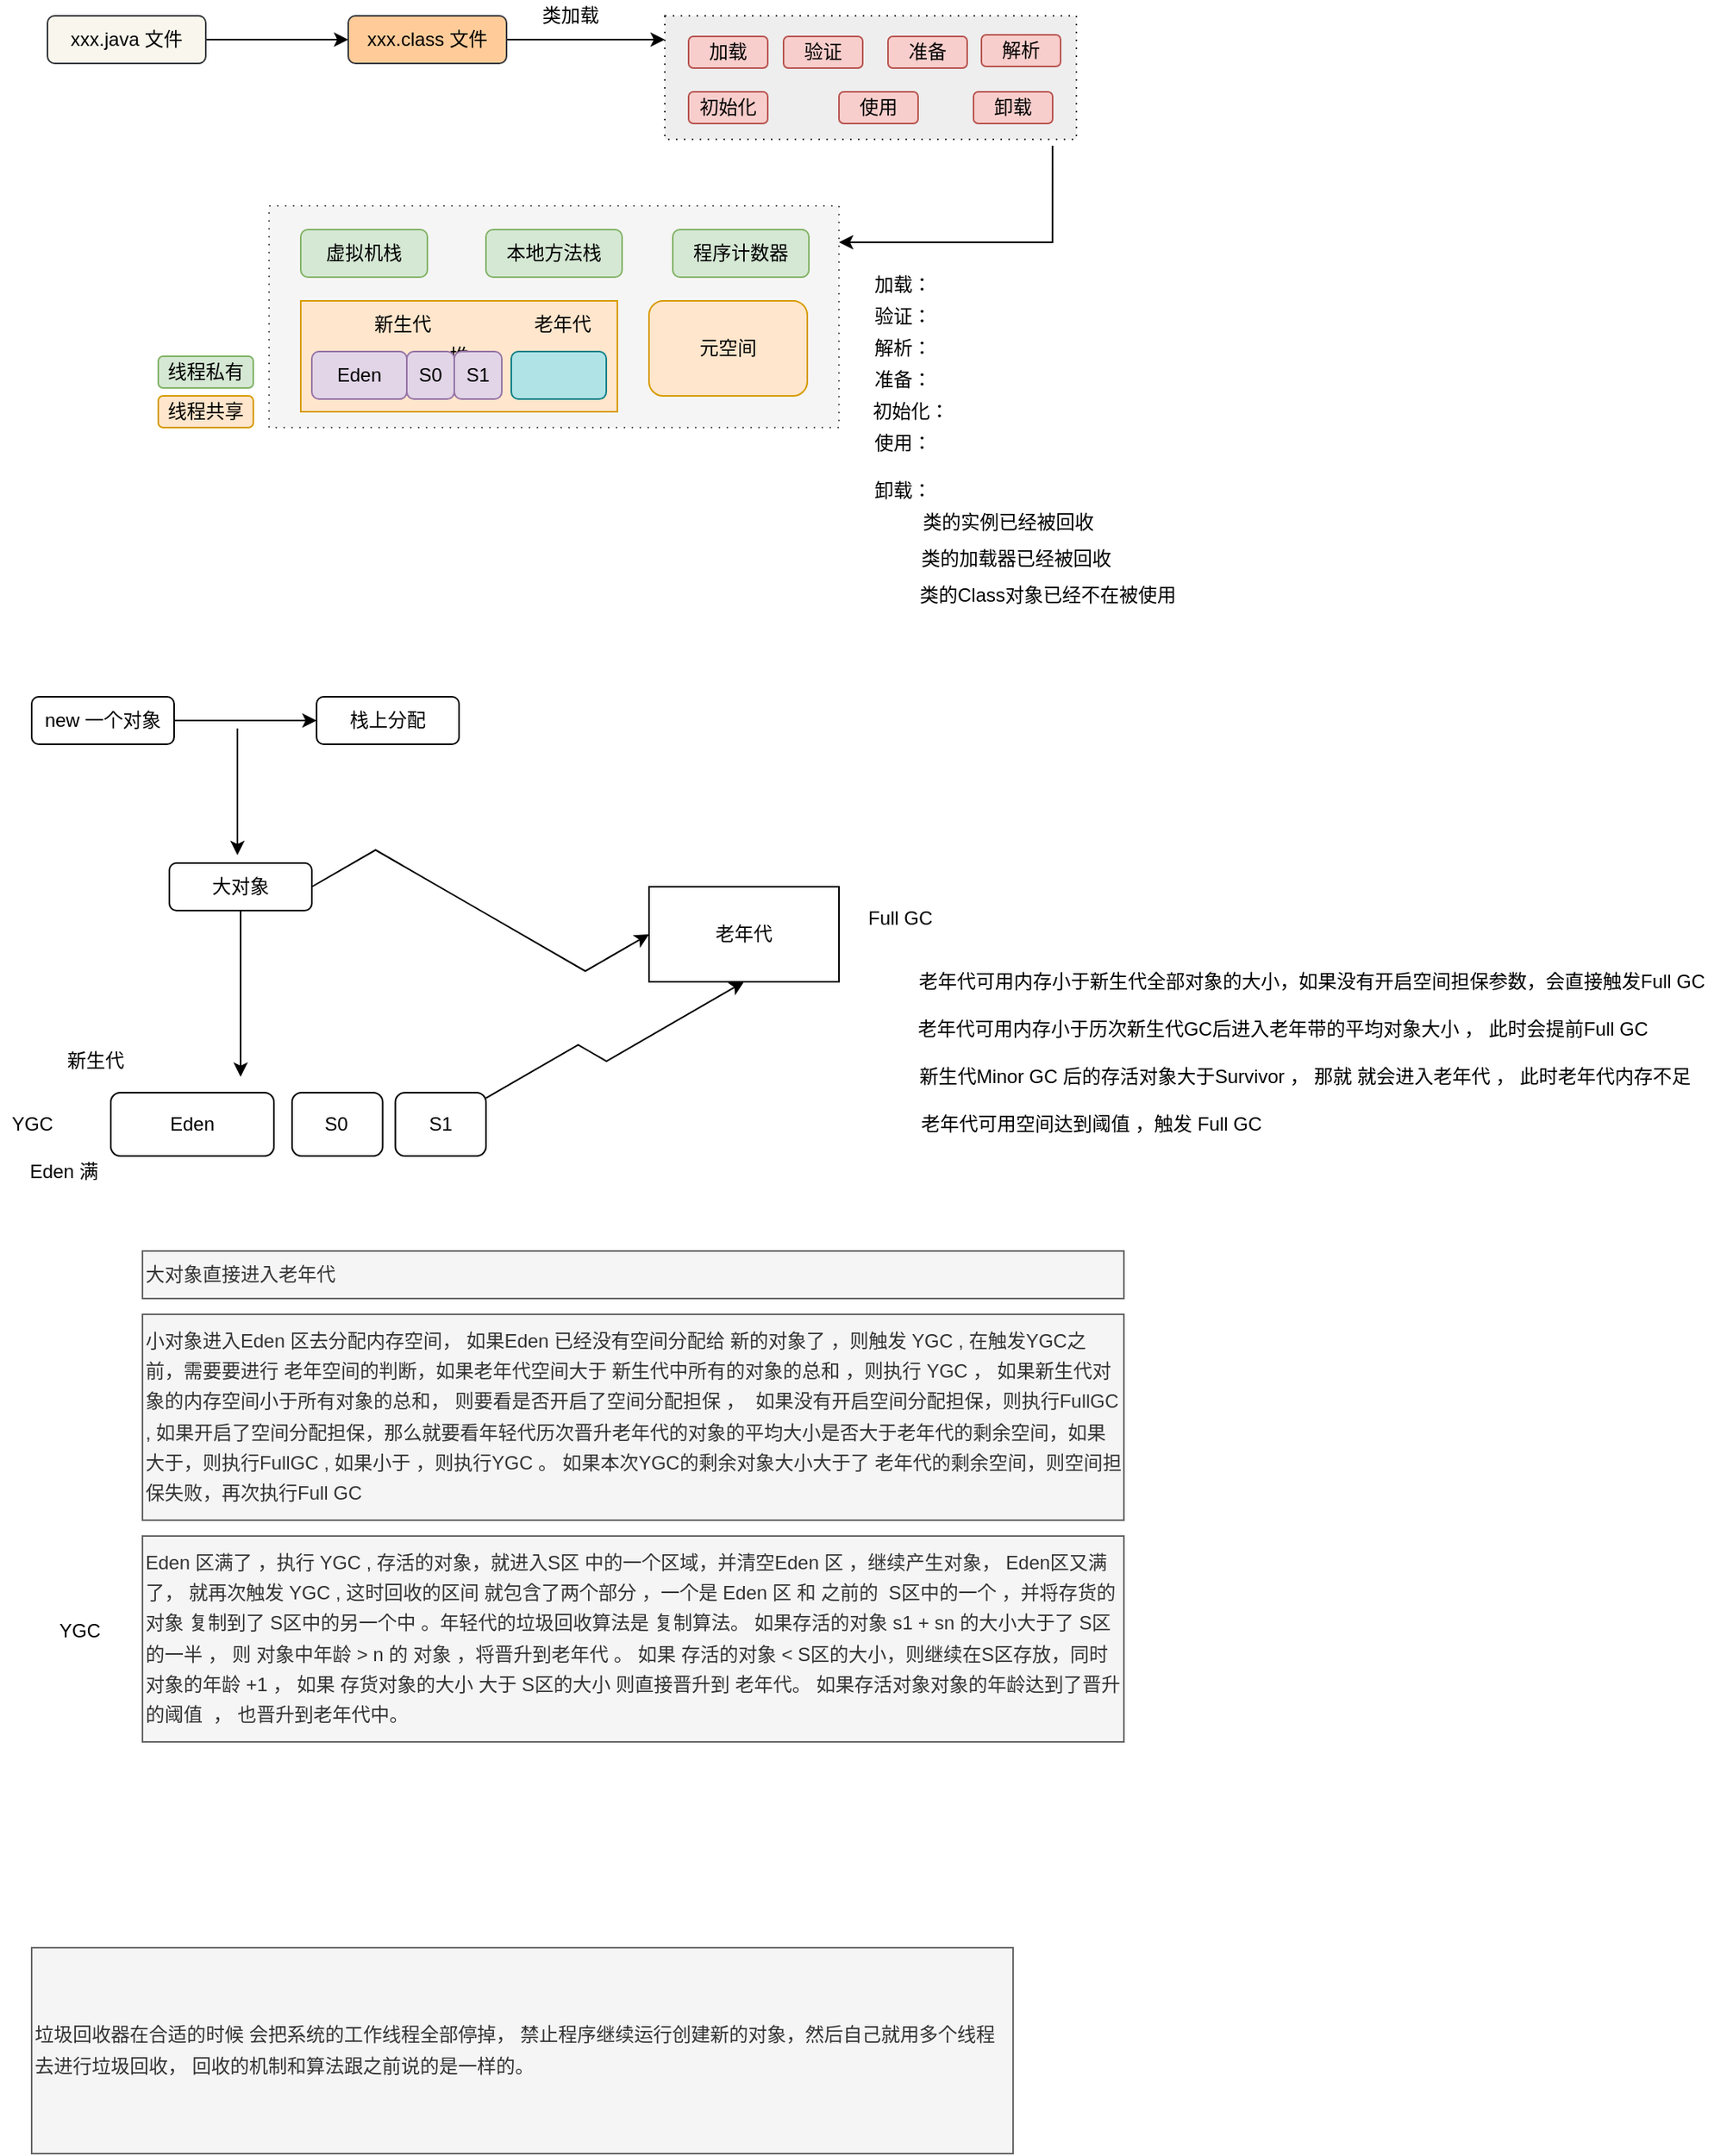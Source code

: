 <mxfile version="14.8.4" type="github" pages="2">
  <diagram id="AmMhCL5ko8pbZrgD_9A5" name="原理知识">
    <mxGraphModel dx="1298" dy="762" grid="1" gridSize="10" guides="1" tooltips="1" connect="1" arrows="1" fold="1" page="1" pageScale="1" pageWidth="827" pageHeight="1169" math="0" shadow="0">
      <root>
        <mxCell id="0" />
        <mxCell id="1" parent="0" />
        <mxCell id="PQV-pVrRZlmo7M8hPWrU-19" value="" style="rounded=0;whiteSpace=wrap;html=1;dashed=1;dashPattern=1 4;fillColor=#f5f5f5;strokeColor=#666666;fontColor=#333333;" parent="1" vertex="1">
          <mxGeometry x="190" y="170" width="360" height="140" as="geometry" />
        </mxCell>
        <mxCell id="PQV-pVrRZlmo7M8hPWrU-2" style="edgeStyle=orthogonalEdgeStyle;rounded=0;orthogonalLoop=1;jettySize=auto;html=1;exitX=1;exitY=0.5;exitDx=0;exitDy=0;" parent="1" source="PQV-pVrRZlmo7M8hPWrU-1" edge="1">
          <mxGeometry relative="1" as="geometry">
            <mxPoint x="240" y="65" as="targetPoint" />
          </mxGeometry>
        </mxCell>
        <mxCell id="PQV-pVrRZlmo7M8hPWrU-1" value="xxx.java 文件" style="rounded=1;whiteSpace=wrap;html=1;fillColor=#f9f7ed;strokeColor=#36393d;" parent="1" vertex="1">
          <mxGeometry x="50" y="50" width="100" height="30" as="geometry" />
        </mxCell>
        <mxCell id="PQV-pVrRZlmo7M8hPWrU-4" style="edgeStyle=orthogonalEdgeStyle;rounded=0;orthogonalLoop=1;jettySize=auto;html=1;" parent="1" source="PQV-pVrRZlmo7M8hPWrU-3" edge="1">
          <mxGeometry relative="1" as="geometry">
            <mxPoint x="440" y="65" as="targetPoint" />
          </mxGeometry>
        </mxCell>
        <mxCell id="PQV-pVrRZlmo7M8hPWrU-3" value="xxx.class 文件" style="rounded=1;whiteSpace=wrap;html=1;fillColor=#ffcc99;strokeColor=#36393d;" parent="1" vertex="1">
          <mxGeometry x="240" y="50" width="100" height="30" as="geometry" />
        </mxCell>
        <mxCell id="PQV-pVrRZlmo7M8hPWrU-29" style="edgeStyle=orthogonalEdgeStyle;rounded=0;orthogonalLoop=1;jettySize=auto;html=1;exitX=0.942;exitY=1.051;exitDx=0;exitDy=0;entryX=1;entryY=0.164;entryDx=0;entryDy=0;entryPerimeter=0;exitPerimeter=0;" parent="1" source="PQV-pVrRZlmo7M8hPWrU-5" target="PQV-pVrRZlmo7M8hPWrU-19" edge="1">
          <mxGeometry relative="1" as="geometry">
            <Array as="points">
              <mxPoint x="685" y="193" />
            </Array>
          </mxGeometry>
        </mxCell>
        <mxCell id="PQV-pVrRZlmo7M8hPWrU-5" value="" style="rounded=0;whiteSpace=wrap;html=1;dashed=1;dashPattern=1 4;fillColor=#eeeeee;strokeColor=#36393d;" parent="1" vertex="1">
          <mxGeometry x="440" y="50" width="260" height="78" as="geometry" />
        </mxCell>
        <mxCell id="PQV-pVrRZlmo7M8hPWrU-6" value="类加载" style="text;html=1;align=center;verticalAlign=middle;resizable=0;points=[];autosize=1;strokeColor=none;" parent="1" vertex="1">
          <mxGeometry x="355" y="40" width="50" height="20" as="geometry" />
        </mxCell>
        <mxCell id="PQV-pVrRZlmo7M8hPWrU-7" value="加载" style="rounded=1;whiteSpace=wrap;html=1;fillColor=#f8cecc;strokeColor=#b85450;" parent="1" vertex="1">
          <mxGeometry x="455" y="63" width="50" height="20" as="geometry" />
        </mxCell>
        <mxCell id="PQV-pVrRZlmo7M8hPWrU-8" value="验证" style="rounded=1;whiteSpace=wrap;html=1;fillColor=#f8cecc;strokeColor=#b85450;" parent="1" vertex="1">
          <mxGeometry x="515" y="63" width="50" height="20" as="geometry" />
        </mxCell>
        <mxCell id="PQV-pVrRZlmo7M8hPWrU-9" value="解析" style="rounded=1;whiteSpace=wrap;html=1;fillColor=#f8cecc;strokeColor=#b85450;" parent="1" vertex="1">
          <mxGeometry x="640" y="62" width="50" height="20" as="geometry" />
        </mxCell>
        <mxCell id="PQV-pVrRZlmo7M8hPWrU-10" value="准备" style="rounded=1;whiteSpace=wrap;html=1;fillColor=#f8cecc;strokeColor=#b85450;" parent="1" vertex="1">
          <mxGeometry x="581" y="63" width="50" height="20" as="geometry" />
        </mxCell>
        <mxCell id="PQV-pVrRZlmo7M8hPWrU-11" value="初始化" style="rounded=1;whiteSpace=wrap;html=1;fillColor=#f8cecc;strokeColor=#b85450;" parent="1" vertex="1">
          <mxGeometry x="455" y="98" width="50" height="20" as="geometry" />
        </mxCell>
        <mxCell id="PQV-pVrRZlmo7M8hPWrU-12" value="使用" style="rounded=1;whiteSpace=wrap;html=1;fillColor=#f8cecc;strokeColor=#b85450;" parent="1" vertex="1">
          <mxGeometry x="550" y="98" width="50" height="20" as="geometry" />
        </mxCell>
        <mxCell id="PQV-pVrRZlmo7M8hPWrU-13" value="卸载" style="rounded=1;whiteSpace=wrap;html=1;fillColor=#f8cecc;strokeColor=#b85450;" parent="1" vertex="1">
          <mxGeometry x="635" y="98" width="50" height="20" as="geometry" />
        </mxCell>
        <mxCell id="PQV-pVrRZlmo7M8hPWrU-14" value="虚拟机栈" style="rounded=1;whiteSpace=wrap;html=1;fillColor=#d5e8d4;strokeColor=#82b366;" parent="1" vertex="1">
          <mxGeometry x="210" y="185" width="80" height="30" as="geometry" />
        </mxCell>
        <mxCell id="PQV-pVrRZlmo7M8hPWrU-15" value="本地方法栈" style="rounded=1;whiteSpace=wrap;html=1;fillColor=#d5e8d4;strokeColor=#82b366;" parent="1" vertex="1">
          <mxGeometry x="327" y="185" width="86" height="30" as="geometry" />
        </mxCell>
        <mxCell id="PQV-pVrRZlmo7M8hPWrU-16" value="程序计数器" style="rounded=1;whiteSpace=wrap;html=1;fillColor=#d5e8d4;strokeColor=#82b366;" parent="1" vertex="1">
          <mxGeometry x="445" y="185" width="86" height="30" as="geometry" />
        </mxCell>
        <mxCell id="PQV-pVrRZlmo7M8hPWrU-17" value="堆" style="rounded=0;whiteSpace=wrap;html=1;fillColor=#ffe6cc;strokeColor=#d79b00;" parent="1" vertex="1">
          <mxGeometry x="210" y="230" width="200" height="70" as="geometry" />
        </mxCell>
        <mxCell id="PQV-pVrRZlmo7M8hPWrU-18" value="元空间" style="rounded=1;whiteSpace=wrap;html=1;fillColor=#ffe6cc;strokeColor=#d79b00;" parent="1" vertex="1">
          <mxGeometry x="430" y="230" width="100" height="60" as="geometry" />
        </mxCell>
        <mxCell id="PQV-pVrRZlmo7M8hPWrU-23" value="" style="group" parent="1" vertex="1" connectable="0">
          <mxGeometry x="217" y="262" width="120" height="30" as="geometry" />
        </mxCell>
        <mxCell id="PQV-pVrRZlmo7M8hPWrU-20" value="Eden" style="rounded=1;whiteSpace=wrap;html=1;fillColor=#e1d5e7;strokeColor=#9673a6;" parent="PQV-pVrRZlmo7M8hPWrU-23" vertex="1">
          <mxGeometry width="60" height="30" as="geometry" />
        </mxCell>
        <mxCell id="PQV-pVrRZlmo7M8hPWrU-21" value="S0" style="rounded=1;whiteSpace=wrap;html=1;fillColor=#e1d5e7;strokeColor=#9673a6;" parent="PQV-pVrRZlmo7M8hPWrU-23" vertex="1">
          <mxGeometry x="60" width="30" height="30" as="geometry" />
        </mxCell>
        <mxCell id="PQV-pVrRZlmo7M8hPWrU-22" value="S1" style="rounded=1;whiteSpace=wrap;html=1;fillColor=#e1d5e7;strokeColor=#9673a6;" parent="PQV-pVrRZlmo7M8hPWrU-23" vertex="1">
          <mxGeometry x="90" width="30" height="30" as="geometry" />
        </mxCell>
        <mxCell id="PQV-pVrRZlmo7M8hPWrU-24" value="" style="rounded=1;whiteSpace=wrap;html=1;fillColor=#b0e3e6;strokeColor=#0e8088;" parent="1" vertex="1">
          <mxGeometry x="343" y="262" width="60" height="30" as="geometry" />
        </mxCell>
        <mxCell id="PQV-pVrRZlmo7M8hPWrU-25" value="老年代" style="text;html=1;align=center;verticalAlign=middle;resizable=0;points=[];autosize=1;strokeColor=none;" parent="1" vertex="1">
          <mxGeometry x="350" y="235" width="50" height="20" as="geometry" />
        </mxCell>
        <mxCell id="PQV-pVrRZlmo7M8hPWrU-26" value="新生代" style="text;html=1;align=center;verticalAlign=middle;resizable=0;points=[];autosize=1;strokeColor=none;" parent="1" vertex="1">
          <mxGeometry x="249" y="235" width="50" height="20" as="geometry" />
        </mxCell>
        <mxCell id="PQV-pVrRZlmo7M8hPWrU-27" value="线程私有" style="rounded=1;whiteSpace=wrap;html=1;fillColor=#d5e8d4;strokeColor=#82b366;" parent="1" vertex="1">
          <mxGeometry x="120" y="265" width="60" height="20" as="geometry" />
        </mxCell>
        <mxCell id="PQV-pVrRZlmo7M8hPWrU-28" value="线程共享" style="rounded=1;whiteSpace=wrap;html=1;fillColor=#ffe6cc;strokeColor=#d79b00;" parent="1" vertex="1">
          <mxGeometry x="120" y="290" width="60" height="20" as="geometry" />
        </mxCell>
        <mxCell id="PQV-pVrRZlmo7M8hPWrU-31" value="加载：" style="text;html=1;align=center;verticalAlign=middle;resizable=0;points=[];autosize=1;strokeColor=none;" parent="1" vertex="1">
          <mxGeometry x="565" y="210" width="50" height="20" as="geometry" />
        </mxCell>
        <mxCell id="PQV-pVrRZlmo7M8hPWrU-32" value="验证：" style="text;html=1;align=center;verticalAlign=middle;resizable=0;points=[];autosize=1;strokeColor=none;" parent="1" vertex="1">
          <mxGeometry x="565" y="230" width="50" height="20" as="geometry" />
        </mxCell>
        <mxCell id="PQV-pVrRZlmo7M8hPWrU-33" value="解析：" style="text;html=1;align=center;verticalAlign=middle;resizable=0;points=[];autosize=1;strokeColor=none;" parent="1" vertex="1">
          <mxGeometry x="565" y="250" width="50" height="20" as="geometry" />
        </mxCell>
        <mxCell id="PQV-pVrRZlmo7M8hPWrU-34" value="准备：" style="text;html=1;align=center;verticalAlign=middle;resizable=0;points=[];autosize=1;strokeColor=none;" parent="1" vertex="1">
          <mxGeometry x="565" y="270" width="50" height="20" as="geometry" />
        </mxCell>
        <mxCell id="PQV-pVrRZlmo7M8hPWrU-35" value="初始化：" style="text;html=1;align=center;verticalAlign=middle;resizable=0;points=[];autosize=1;strokeColor=none;" parent="1" vertex="1">
          <mxGeometry x="565" y="290" width="60" height="20" as="geometry" />
        </mxCell>
        <mxCell id="PQV-pVrRZlmo7M8hPWrU-36" value="使用：" style="text;html=1;align=center;verticalAlign=middle;resizable=0;points=[];autosize=1;strokeColor=none;" parent="1" vertex="1">
          <mxGeometry x="565" y="310" width="50" height="20" as="geometry" />
        </mxCell>
        <mxCell id="PQV-pVrRZlmo7M8hPWrU-37" value="卸载：" style="text;html=1;align=center;verticalAlign=middle;resizable=0;points=[];autosize=1;strokeColor=none;" parent="1" vertex="1">
          <mxGeometry x="565" y="340" width="50" height="20" as="geometry" />
        </mxCell>
        <mxCell id="PQV-pVrRZlmo7M8hPWrU-38" value="类的实例已经被回收" style="text;html=1;align=center;verticalAlign=middle;whiteSpace=wrap;rounded=0;strokeWidth=0;" parent="1" vertex="1">
          <mxGeometry x="597" y="360" width="120" height="20" as="geometry" />
        </mxCell>
        <mxCell id="PQV-pVrRZlmo7M8hPWrU-39" value="类的加载器已经被回收" style="text;html=1;align=center;verticalAlign=middle;whiteSpace=wrap;rounded=0;strokeWidth=0;" parent="1" vertex="1">
          <mxGeometry x="597" y="383" width="130" height="20" as="geometry" />
        </mxCell>
        <mxCell id="PQV-pVrRZlmo7M8hPWrU-40" value="类的Class对象已经不在被使用" style="text;html=1;align=center;verticalAlign=middle;whiteSpace=wrap;rounded=0;strokeWidth=0;" parent="1" vertex="1">
          <mxGeometry x="597" y="406" width="170" height="20" as="geometry" />
        </mxCell>
        <mxCell id="M2nbLfg0sGjswrngjmOb-2" style="edgeStyle=orthogonalEdgeStyle;rounded=0;orthogonalLoop=1;jettySize=auto;html=1;exitX=1;exitY=0.5;exitDx=0;exitDy=0;" parent="1" source="M2nbLfg0sGjswrngjmOb-1" edge="1">
          <mxGeometry relative="1" as="geometry">
            <mxPoint x="220" y="495" as="targetPoint" />
          </mxGeometry>
        </mxCell>
        <mxCell id="M2nbLfg0sGjswrngjmOb-1" value="new 一个对象" style="rounded=1;whiteSpace=wrap;html=1;" parent="1" vertex="1">
          <mxGeometry x="40" y="480" width="90" height="30" as="geometry" />
        </mxCell>
        <mxCell id="M2nbLfg0sGjswrngjmOb-4" value="栈上分配" style="rounded=1;whiteSpace=wrap;html=1;" parent="1" vertex="1">
          <mxGeometry x="220" y="480" width="90" height="30" as="geometry" />
        </mxCell>
        <mxCell id="M2nbLfg0sGjswrngjmOb-5" value="" style="endArrow=classic;html=1;" parent="1" edge="1">
          <mxGeometry width="50" height="50" relative="1" as="geometry">
            <mxPoint x="170" y="500" as="sourcePoint" />
            <mxPoint x="170" y="580" as="targetPoint" />
          </mxGeometry>
        </mxCell>
        <mxCell id="M2nbLfg0sGjswrngjmOb-8" style="edgeStyle=orthogonalEdgeStyle;rounded=0;orthogonalLoop=1;jettySize=auto;html=1;exitX=0.5;exitY=1;exitDx=0;exitDy=0;" parent="1" source="M2nbLfg0sGjswrngjmOb-6" edge="1">
          <mxGeometry relative="1" as="geometry">
            <mxPoint x="172" y="720" as="targetPoint" />
          </mxGeometry>
        </mxCell>
        <mxCell id="M2nbLfg0sGjswrngjmOb-15" style="edgeStyle=isometricEdgeStyle;rounded=0;orthogonalLoop=1;jettySize=auto;html=1;exitX=1;exitY=0.5;exitDx=0;exitDy=0;entryX=0;entryY=0.5;entryDx=0;entryDy=0;" parent="1" source="M2nbLfg0sGjswrngjmOb-6" target="M2nbLfg0sGjswrngjmOb-7" edge="1">
          <mxGeometry relative="1" as="geometry" />
        </mxCell>
        <mxCell id="M2nbLfg0sGjswrngjmOb-6" value="大对象" style="rounded=1;whiteSpace=wrap;html=1;" parent="1" vertex="1">
          <mxGeometry x="127" y="585" width="90" height="30" as="geometry" />
        </mxCell>
        <mxCell id="M2nbLfg0sGjswrngjmOb-7" value="老年代" style="rounded=0;whiteSpace=wrap;html=1;" parent="1" vertex="1">
          <mxGeometry x="430" y="600" width="120" height="60" as="geometry" />
        </mxCell>
        <mxCell id="M2nbLfg0sGjswrngjmOb-10" value="新生代" style="text;html=1;align=center;verticalAlign=middle;resizable=0;points=[];autosize=1;strokeColor=none;" parent="1" vertex="1">
          <mxGeometry x="55" y="700" width="50" height="20" as="geometry" />
        </mxCell>
        <mxCell id="M2nbLfg0sGjswrngjmOb-13" value="大对象直接进入老年代" style="text;html=1;strokeColor=#666666;fillColor=#f5f5f5;align=left;verticalAlign=middle;whiteSpace=wrap;rounded=0;fontColor=#333333;" parent="1" vertex="1">
          <mxGeometry x="110" y="830" width="620" height="30" as="geometry" />
        </mxCell>
        <mxCell id="M2nbLfg0sGjswrngjmOb-14" value="&lt;p style=&quot;line-height: 160%&quot;&gt;小对象进入Eden 区去分配内存空间， 如果Eden 已经没有空间分配给 新的对象了 ，则触发 YGC , 在触发YGC之前，需要要进行 老年空间的判断，如果老年代空间大于 新生代中所有的对象的总和 ，则执行 YGC ， 如果新生代对象的内存空间小于所有对象的总和， 则要看是否开启了空间分配担保 ，&amp;nbsp; 如果没有开启空间分配担保，则执行FullGC , 如果开启了空间分配担保，那么就要看年轻代历次晋升老年代的对象的平均大小是否大于老年代的剩余空间，如果大于，则执行FullGC , 如果小于 ，则执行YGC 。 如果本次YGC的剩余对象大小大于了 老年代的剩余空间，则空间担保失败，再次执行Full GC&amp;nbsp;&lt;/p&gt;" style="text;html=1;strokeColor=#666666;fillColor=#f5f5f5;align=left;verticalAlign=middle;whiteSpace=wrap;rounded=0;fontColor=#333333;" parent="1" vertex="1">
          <mxGeometry x="110" y="870" width="620" height="130" as="geometry" />
        </mxCell>
        <mxCell id="M2nbLfg0sGjswrngjmOb-16" value="" style="group" parent="1" vertex="1" connectable="0">
          <mxGeometry x="90" y="730" width="237" height="40" as="geometry" />
        </mxCell>
        <mxCell id="M2nbLfg0sGjswrngjmOb-9" value="Eden" style="rounded=1;whiteSpace=wrap;html=1;" parent="M2nbLfg0sGjswrngjmOb-16" vertex="1">
          <mxGeometry width="103.043" height="40" as="geometry" />
        </mxCell>
        <mxCell id="M2nbLfg0sGjswrngjmOb-11" value="S0" style="rounded=1;whiteSpace=wrap;html=1;" parent="M2nbLfg0sGjswrngjmOb-16" vertex="1">
          <mxGeometry x="114.493" width="57.246" height="40" as="geometry" />
        </mxCell>
        <mxCell id="M2nbLfg0sGjswrngjmOb-12" value="S1" style="rounded=1;whiteSpace=wrap;html=1;" parent="M2nbLfg0sGjswrngjmOb-16" vertex="1">
          <mxGeometry x="179.754" width="57.246" height="40" as="geometry" />
        </mxCell>
        <mxCell id="M2nbLfg0sGjswrngjmOb-17" style="edgeStyle=isometricEdgeStyle;rounded=0;orthogonalLoop=1;jettySize=auto;html=1;entryX=0.5;entryY=1;entryDx=0;entryDy=0;" parent="1" source="M2nbLfg0sGjswrngjmOb-12" target="M2nbLfg0sGjswrngjmOb-7" edge="1">
          <mxGeometry relative="1" as="geometry" />
        </mxCell>
        <mxCell id="M2nbLfg0sGjswrngjmOb-18" value="&lt;p style=&quot;line-height: 160%&quot;&gt;Eden 区满了 ，执行 YGC , 存活的对象，就进入S区 中的一个区域，并清空Eden 区 ，继续产生对象， Eden区又满了， 就再次触发 YGC , 这时回收的区间 就包含了两个部分 ，一个是 Eden 区 和 之前的&amp;nbsp; S区中的一个 ，并将存货的对象 复制到了 S区中的另一个中 。年轻代的垃圾回收算法是 复制算法。 如果存活的对象 s1 + sn 的大小大于了 S区的一半 ， 则 对象中年龄 &amp;gt; n 的 对象 ，将晋升到老年代 。 如果 存活的对象 &amp;lt; S区的大小，则继续在S区存放，同时对象的年龄 +1 ， 如果 存货对象的大小 大于 S区的大小 则直接晋升到 老年代。 如果存活对象对象的年龄达到了晋升的阈值&amp;nbsp; ， 也晋升到老年代中。&lt;/p&gt;" style="text;html=1;strokeColor=#666666;fillColor=#f5f5f5;align=left;verticalAlign=middle;whiteSpace=wrap;rounded=0;fontColor=#333333;" parent="1" vertex="1">
          <mxGeometry x="110" y="1010" width="620" height="130" as="geometry" />
        </mxCell>
        <mxCell id="M2nbLfg0sGjswrngjmOb-19" value="YGC" style="text;html=1;align=center;verticalAlign=middle;resizable=0;points=[];autosize=1;strokeColor=none;" parent="1" vertex="1">
          <mxGeometry x="50" y="1060" width="40" height="20" as="geometry" />
        </mxCell>
        <mxCell id="M2nbLfg0sGjswrngjmOb-35" value="Full GC&amp;nbsp;" style="text;html=1;align=center;verticalAlign=middle;resizable=0;points=[];autosize=1;strokeColor=none;" parent="1" vertex="1">
          <mxGeometry x="560" y="610" width="60" height="20" as="geometry" />
        </mxCell>
        <mxCell id="M2nbLfg0sGjswrngjmOb-38" value="YGC" style="text;html=1;align=center;verticalAlign=middle;resizable=0;points=[];autosize=1;strokeColor=none;" parent="1" vertex="1">
          <mxGeometry x="20" y="740" width="40" height="20" as="geometry" />
        </mxCell>
        <mxCell id="M2nbLfg0sGjswrngjmOb-39" value="Eden 满" style="text;html=1;align=center;verticalAlign=middle;resizable=0;points=[];autosize=1;strokeColor=none;" parent="1" vertex="1">
          <mxGeometry x="30" y="770" width="60" height="20" as="geometry" />
        </mxCell>
        <mxCell id="6ygN8N_-m9w5AlkQJ7bZ-1" value="&lt;p style=&quot;line-height: 160%&quot;&gt;垃圾回收器在合适的时候 会把系统的工作线程全部停掉， 禁止程序继续运行创建新的对象，然后自己就用多个线程去进行垃圾回收， 回收的机制和算法跟之前说的是一样的。&lt;/p&gt;" style="text;html=1;strokeColor=#666666;fillColor=#f5f5f5;align=left;verticalAlign=middle;whiteSpace=wrap;rounded=0;fontColor=#333333;" vertex="1" parent="1">
          <mxGeometry x="40" y="1270" width="620" height="130" as="geometry" />
        </mxCell>
        <mxCell id="QQJCR0-cmzw8u14hlUtk-1" value="老年代可用内存小于新生代全部对象的大小，如果没有开启空间担保参数，会直接触发Full GC&amp;nbsp;" style="text;html=1;align=center;verticalAlign=middle;resizable=0;points=[];autosize=1;strokeColor=none;" vertex="1" parent="1">
          <mxGeometry x="590" y="650" width="520" height="20" as="geometry" />
        </mxCell>
        <mxCell id="QQJCR0-cmzw8u14hlUtk-2" value="老年代可用内存小于历次新生代GC后进入老年带的平均对象大小 ， 此时会提前Full GC" style="text;html=1;align=center;verticalAlign=middle;resizable=0;points=[];autosize=1;strokeColor=none;" vertex="1" parent="1">
          <mxGeometry x="590" y="680" width="480" height="20" as="geometry" />
        </mxCell>
        <mxCell id="QQJCR0-cmzw8u14hlUtk-3" value="新生代Minor GC 后的存活对象大于Survivor ， 那就 就会进入老年代 ， 此时老年代内存不足" style="text;html=1;align=center;verticalAlign=middle;resizable=0;points=[];autosize=1;strokeColor=none;" vertex="1" parent="1">
          <mxGeometry x="594" y="710" width="500" height="20" as="geometry" />
        </mxCell>
        <mxCell id="QQJCR0-cmzw8u14hlUtk-4" value="老年代可用空间达到阈值 ，触发 Full GC" style="text;html=1;align=center;verticalAlign=middle;resizable=0;points=[];autosize=1;strokeColor=none;" vertex="1" parent="1">
          <mxGeometry x="594" y="740" width="230" height="20" as="geometry" />
        </mxCell>
      </root>
    </mxGraphModel>
  </diagram>
  <diagram id="GTvnA2pV-J6S61azsthF" name="案例实战">
    <mxGraphModel dx="1298" dy="762" grid="1" gridSize="10" guides="1" tooltips="1" connect="1" arrows="1" fold="1" page="1" pageScale="1" pageWidth="827" pageHeight="1169" math="0" shadow="0">
      <root>
        <mxCell id="xPJ-MtGCqqJg5Sht0kI_-0" />
        <mxCell id="xPJ-MtGCqqJg5Sht0kI_-1" parent="xPJ-MtGCqqJg5Sht0kI_-0" />
        <mxCell id="xPJ-MtGCqqJg5Sht0kI_-2" value="案例一&amp;nbsp; 如何设置JVM 的大小" style="text;html=1;strokeColor=none;fillColor=none;align=center;verticalAlign=middle;whiteSpace=wrap;rounded=0;" parent="xPJ-MtGCqqJg5Sht0kI_-1" vertex="1">
          <mxGeometry x="10" y="20" width="180" height="30" as="geometry" />
        </mxCell>
        <mxCell id="C6P3SjpcWK7-gGgYil6Q-0" value="案例二&amp;nbsp; parnew + cm 如何只保证只做GC ， jvm参数如何配置" style="text;html=1;strokeColor=none;fillColor=none;align=center;verticalAlign=middle;whiteSpace=wrap;rounded=0;" vertex="1" parent="xPJ-MtGCqqJg5Sht0kI_-1">
          <mxGeometry x="10" y="150" width="360" height="30" as="geometry" />
        </mxCell>
      </root>
    </mxGraphModel>
  </diagram>
</mxfile>
